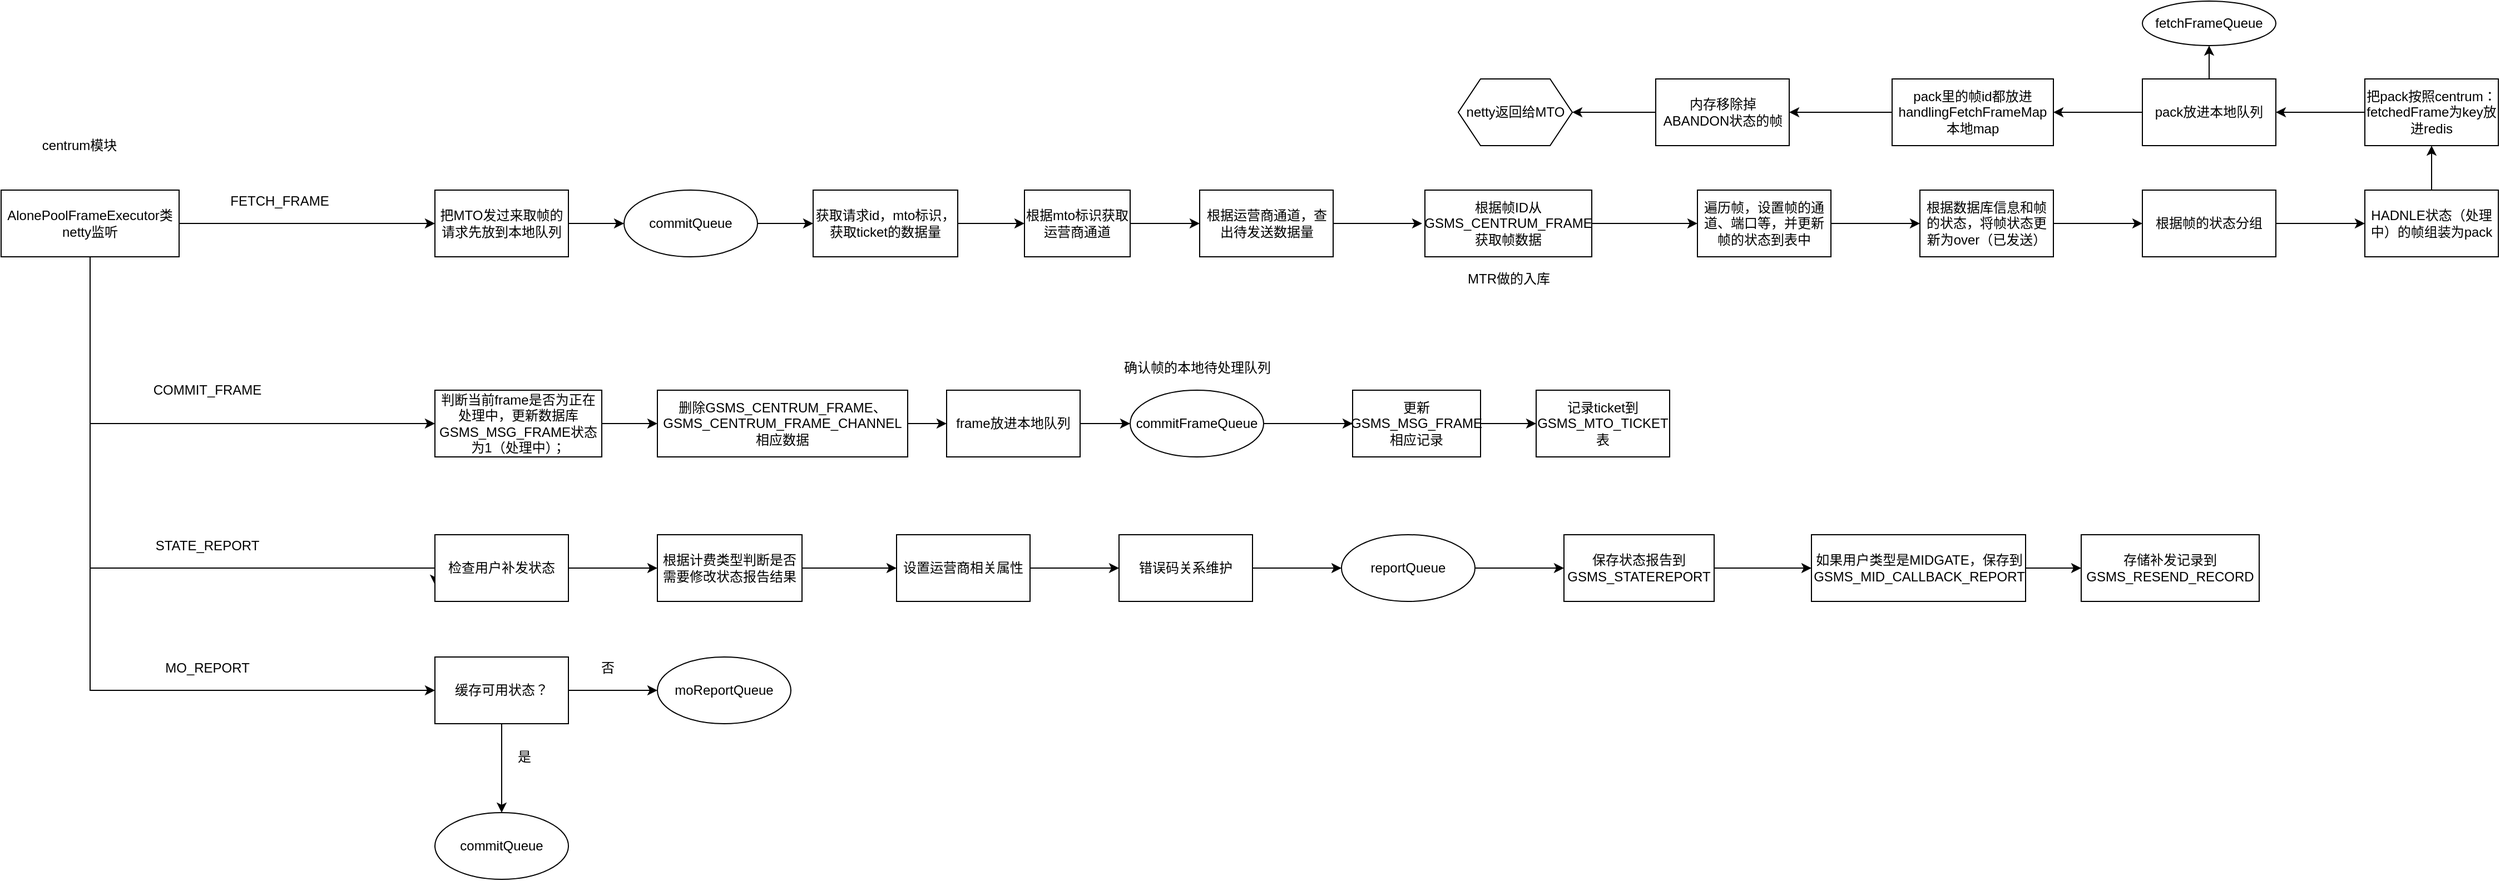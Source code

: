 <mxfile version="16.4.11" type="github">
  <diagram id="NArSTjgk6fB1Y-mOn16n" name="第 1 页">
    <mxGraphModel dx="1394" dy="616" grid="1" gridSize="10" guides="1" tooltips="1" connect="1" arrows="1" fold="1" page="1" pageScale="1" pageWidth="827" pageHeight="1169" math="0" shadow="0">
      <root>
        <mxCell id="0" />
        <mxCell id="1" parent="0" />
        <mxCell id="159618QsnPJDQl67N11D-3" value="" style="edgeStyle=orthogonalEdgeStyle;rounded=0;orthogonalLoop=1;jettySize=auto;html=1;" edge="1" parent="1" source="159618QsnPJDQl67N11D-1" target="159618QsnPJDQl67N11D-2">
          <mxGeometry relative="1" as="geometry" />
        </mxCell>
        <mxCell id="159618QsnPJDQl67N11D-41" value="" style="edgeStyle=orthogonalEdgeStyle;rounded=0;orthogonalLoop=1;jettySize=auto;html=1;" edge="1" parent="1" source="159618QsnPJDQl67N11D-1" target="159618QsnPJDQl67N11D-40">
          <mxGeometry relative="1" as="geometry">
            <Array as="points">
              <mxPoint x="120" y="470" />
            </Array>
          </mxGeometry>
        </mxCell>
        <mxCell id="159618QsnPJDQl67N11D-56" style="edgeStyle=orthogonalEdgeStyle;rounded=0;orthogonalLoop=1;jettySize=auto;html=1;entryX=0;entryY=0.75;entryDx=0;entryDy=0;" edge="1" parent="1" source="159618QsnPJDQl67N11D-1" target="159618QsnPJDQl67N11D-54">
          <mxGeometry relative="1" as="geometry">
            <Array as="points">
              <mxPoint x="120" y="600" />
              <mxPoint x="430" y="600" />
            </Array>
          </mxGeometry>
        </mxCell>
        <mxCell id="159618QsnPJDQl67N11D-76" style="edgeStyle=orthogonalEdgeStyle;rounded=0;orthogonalLoop=1;jettySize=auto;html=1;entryX=0;entryY=0.5;entryDx=0;entryDy=0;" edge="1" parent="1" source="159618QsnPJDQl67N11D-1" target="159618QsnPJDQl67N11D-67">
          <mxGeometry relative="1" as="geometry">
            <Array as="points">
              <mxPoint x="120" y="710" />
            </Array>
          </mxGeometry>
        </mxCell>
        <mxCell id="159618QsnPJDQl67N11D-1" value="AlonePoolFrameExecutor类netty监听" style="whiteSpace=wrap;html=1;" vertex="1" parent="1">
          <mxGeometry x="40" y="260" width="160" height="60" as="geometry" />
        </mxCell>
        <mxCell id="159618QsnPJDQl67N11D-6" value="" style="edgeStyle=orthogonalEdgeStyle;rounded=0;orthogonalLoop=1;jettySize=auto;html=1;" edge="1" parent="1" source="159618QsnPJDQl67N11D-2" target="159618QsnPJDQl67N11D-5">
          <mxGeometry relative="1" as="geometry" />
        </mxCell>
        <mxCell id="159618QsnPJDQl67N11D-2" value="把MTO发过来取帧的请求先放到本地队列" style="whiteSpace=wrap;html=1;" vertex="1" parent="1">
          <mxGeometry x="430" y="260" width="120" height="60" as="geometry" />
        </mxCell>
        <mxCell id="159618QsnPJDQl67N11D-4" value="FETCH_FRAME" style="text;html=1;align=center;verticalAlign=middle;resizable=0;points=[];autosize=1;strokeColor=none;fillColor=none;" vertex="1" parent="1">
          <mxGeometry x="240" y="260" width="100" height="20" as="geometry" />
        </mxCell>
        <mxCell id="159618QsnPJDQl67N11D-8" value="" style="edgeStyle=orthogonalEdgeStyle;rounded=0;orthogonalLoop=1;jettySize=auto;html=1;" edge="1" parent="1" source="159618QsnPJDQl67N11D-5" target="159618QsnPJDQl67N11D-7">
          <mxGeometry relative="1" as="geometry" />
        </mxCell>
        <mxCell id="159618QsnPJDQl67N11D-5" value="commitQueue" style="ellipse;whiteSpace=wrap;html=1;" vertex="1" parent="1">
          <mxGeometry x="600" y="260" width="120" height="60" as="geometry" />
        </mxCell>
        <mxCell id="159618QsnPJDQl67N11D-10" value="" style="edgeStyle=orthogonalEdgeStyle;rounded=0;orthogonalLoop=1;jettySize=auto;html=1;" edge="1" parent="1" source="159618QsnPJDQl67N11D-7" target="159618QsnPJDQl67N11D-9">
          <mxGeometry relative="1" as="geometry" />
        </mxCell>
        <mxCell id="159618QsnPJDQl67N11D-7" value="获取请求id，mto标识，获取ticket的数据量" style="whiteSpace=wrap;html=1;" vertex="1" parent="1">
          <mxGeometry x="770" y="260" width="130" height="60" as="geometry" />
        </mxCell>
        <mxCell id="159618QsnPJDQl67N11D-12" value="" style="edgeStyle=orthogonalEdgeStyle;rounded=0;orthogonalLoop=1;jettySize=auto;html=1;" edge="1" parent="1" source="159618QsnPJDQl67N11D-9" target="159618QsnPJDQl67N11D-11">
          <mxGeometry relative="1" as="geometry" />
        </mxCell>
        <mxCell id="159618QsnPJDQl67N11D-9" value="根据mto标识获取运营商通道" style="whiteSpace=wrap;html=1;" vertex="1" parent="1">
          <mxGeometry x="960" y="260" width="95" height="60" as="geometry" />
        </mxCell>
        <mxCell id="159618QsnPJDQl67N11D-14" value="" style="edgeStyle=orthogonalEdgeStyle;rounded=0;orthogonalLoop=1;jettySize=auto;html=1;" edge="1" parent="1" source="159618QsnPJDQl67N11D-11">
          <mxGeometry relative="1" as="geometry">
            <mxPoint x="1317.5" y="290" as="targetPoint" />
          </mxGeometry>
        </mxCell>
        <mxCell id="159618QsnPJDQl67N11D-11" value="根据运营商通道，查出待发送数据量" style="whiteSpace=wrap;html=1;" vertex="1" parent="1">
          <mxGeometry x="1117.5" y="260" width="120" height="60" as="geometry" />
        </mxCell>
        <mxCell id="159618QsnPJDQl67N11D-17" value="" style="edgeStyle=orthogonalEdgeStyle;rounded=0;orthogonalLoop=1;jettySize=auto;html=1;" edge="1" parent="1" source="159618QsnPJDQl67N11D-15" target="159618QsnPJDQl67N11D-16">
          <mxGeometry relative="1" as="geometry" />
        </mxCell>
        <mxCell id="159618QsnPJDQl67N11D-15" value="根据帧ID从GSMS_CENTRUM_FRAME获取帧数据" style="whiteSpace=wrap;html=1;" vertex="1" parent="1">
          <mxGeometry x="1320" y="260" width="150" height="60" as="geometry" />
        </mxCell>
        <mxCell id="159618QsnPJDQl67N11D-22" value="" style="edgeStyle=orthogonalEdgeStyle;rounded=0;orthogonalLoop=1;jettySize=auto;html=1;" edge="1" parent="1" source="159618QsnPJDQl67N11D-16" target="159618QsnPJDQl67N11D-21">
          <mxGeometry relative="1" as="geometry" />
        </mxCell>
        <mxCell id="159618QsnPJDQl67N11D-16" value="遍历帧，设置帧的通道、端口等，并更新帧的状态到表中" style="whiteSpace=wrap;html=1;" vertex="1" parent="1">
          <mxGeometry x="1565" y="260" width="120" height="60" as="geometry" />
        </mxCell>
        <mxCell id="159618QsnPJDQl67N11D-18" value="MTR做的入库" style="text;html=1;align=center;verticalAlign=middle;resizable=0;points=[];autosize=1;strokeColor=none;fillColor=none;" vertex="1" parent="1">
          <mxGeometry x="1350" y="330" width="90" height="20" as="geometry" />
        </mxCell>
        <mxCell id="159618QsnPJDQl67N11D-24" value="" style="edgeStyle=orthogonalEdgeStyle;rounded=0;orthogonalLoop=1;jettySize=auto;html=1;" edge="1" parent="1" source="159618QsnPJDQl67N11D-21" target="159618QsnPJDQl67N11D-23">
          <mxGeometry relative="1" as="geometry" />
        </mxCell>
        <mxCell id="159618QsnPJDQl67N11D-21" value="根据数据库信息和帧的状态，将帧状态更新为over（已发送）" style="whiteSpace=wrap;html=1;" vertex="1" parent="1">
          <mxGeometry x="1765" y="260" width="120" height="60" as="geometry" />
        </mxCell>
        <mxCell id="159618QsnPJDQl67N11D-26" value="" style="edgeStyle=orthogonalEdgeStyle;rounded=0;orthogonalLoop=1;jettySize=auto;html=1;" edge="1" parent="1" source="159618QsnPJDQl67N11D-23" target="159618QsnPJDQl67N11D-25">
          <mxGeometry relative="1" as="geometry" />
        </mxCell>
        <mxCell id="159618QsnPJDQl67N11D-23" value="根据帧的状态分组" style="whiteSpace=wrap;html=1;" vertex="1" parent="1">
          <mxGeometry x="1965" y="260" width="120" height="60" as="geometry" />
        </mxCell>
        <mxCell id="159618QsnPJDQl67N11D-28" value="" style="edgeStyle=orthogonalEdgeStyle;rounded=0;orthogonalLoop=1;jettySize=auto;html=1;" edge="1" parent="1" source="159618QsnPJDQl67N11D-25" target="159618QsnPJDQl67N11D-27">
          <mxGeometry relative="1" as="geometry" />
        </mxCell>
        <mxCell id="159618QsnPJDQl67N11D-25" value="HADNLE状态（处理中）的帧组装为pack" style="whiteSpace=wrap;html=1;" vertex="1" parent="1">
          <mxGeometry x="2165" y="260" width="120" height="60" as="geometry" />
        </mxCell>
        <mxCell id="159618QsnPJDQl67N11D-30" value="" style="edgeStyle=orthogonalEdgeStyle;rounded=0;orthogonalLoop=1;jettySize=auto;html=1;" edge="1" parent="1" source="159618QsnPJDQl67N11D-27" target="159618QsnPJDQl67N11D-29">
          <mxGeometry relative="1" as="geometry" />
        </mxCell>
        <mxCell id="159618QsnPJDQl67N11D-27" value="把pack按照centrum：fetchedFrame为key放进redis" style="whiteSpace=wrap;html=1;" vertex="1" parent="1">
          <mxGeometry x="2165" y="160" width="120" height="60" as="geometry" />
        </mxCell>
        <mxCell id="159618QsnPJDQl67N11D-32" value="" style="edgeStyle=orthogonalEdgeStyle;rounded=0;orthogonalLoop=1;jettySize=auto;html=1;" edge="1" parent="1" source="159618QsnPJDQl67N11D-29" target="159618QsnPJDQl67N11D-31">
          <mxGeometry relative="1" as="geometry" />
        </mxCell>
        <mxCell id="159618QsnPJDQl67N11D-34" value="" style="edgeStyle=orthogonalEdgeStyle;rounded=0;orthogonalLoop=1;jettySize=auto;html=1;" edge="1" parent="1" source="159618QsnPJDQl67N11D-29" target="159618QsnPJDQl67N11D-33">
          <mxGeometry relative="1" as="geometry" />
        </mxCell>
        <mxCell id="159618QsnPJDQl67N11D-29" value="pack放进本地队列" style="whiteSpace=wrap;html=1;" vertex="1" parent="1">
          <mxGeometry x="1965" y="160" width="120" height="60" as="geometry" />
        </mxCell>
        <mxCell id="159618QsnPJDQl67N11D-31" value="fetchFrameQueue" style="ellipse;whiteSpace=wrap;html=1;" vertex="1" parent="1">
          <mxGeometry x="1965" y="90" width="120" height="40" as="geometry" />
        </mxCell>
        <mxCell id="159618QsnPJDQl67N11D-36" value="" style="edgeStyle=orthogonalEdgeStyle;rounded=0;orthogonalLoop=1;jettySize=auto;html=1;" edge="1" parent="1" source="159618QsnPJDQl67N11D-33" target="159618QsnPJDQl67N11D-35">
          <mxGeometry relative="1" as="geometry" />
        </mxCell>
        <mxCell id="159618QsnPJDQl67N11D-33" value="pack里的帧id都放进handlingFetchFrameMap本地map" style="whiteSpace=wrap;html=1;" vertex="1" parent="1">
          <mxGeometry x="1740" y="160" width="145" height="60" as="geometry" />
        </mxCell>
        <mxCell id="159618QsnPJDQl67N11D-38" value="" style="edgeStyle=orthogonalEdgeStyle;rounded=0;orthogonalLoop=1;jettySize=auto;html=1;" edge="1" parent="1" source="159618QsnPJDQl67N11D-35" target="159618QsnPJDQl67N11D-37">
          <mxGeometry relative="1" as="geometry" />
        </mxCell>
        <mxCell id="159618QsnPJDQl67N11D-35" value="内存移除掉ABANDON状态的帧" style="whiteSpace=wrap;html=1;" vertex="1" parent="1">
          <mxGeometry x="1527.5" y="160" width="120" height="60" as="geometry" />
        </mxCell>
        <mxCell id="159618QsnPJDQl67N11D-37" value="netty返回给MTO" style="shape=hexagon;perimeter=hexagonPerimeter2;whiteSpace=wrap;html=1;fixedSize=1;" vertex="1" parent="1">
          <mxGeometry x="1350" y="160" width="102.5" height="60" as="geometry" />
        </mxCell>
        <mxCell id="159618QsnPJDQl67N11D-44" value="" style="edgeStyle=orthogonalEdgeStyle;rounded=0;orthogonalLoop=1;jettySize=auto;html=1;" edge="1" parent="1" source="159618QsnPJDQl67N11D-40" target="159618QsnPJDQl67N11D-43">
          <mxGeometry relative="1" as="geometry" />
        </mxCell>
        <mxCell id="159618QsnPJDQl67N11D-40" value="判断当前frame是否为正在处理中，更新数据库GSMS_MSG_FRAME状态为1（处理中）；" style="whiteSpace=wrap;html=1;" vertex="1" parent="1">
          <mxGeometry x="430" y="440" width="150" height="60" as="geometry" />
        </mxCell>
        <mxCell id="159618QsnPJDQl67N11D-42" value="COMMIT_FRAME" style="text;html=1;align=center;verticalAlign=middle;resizable=0;points=[];autosize=1;strokeColor=none;fillColor=none;" vertex="1" parent="1">
          <mxGeometry x="170" y="430" width="110" height="20" as="geometry" />
        </mxCell>
        <mxCell id="159618QsnPJDQl67N11D-46" value="" style="edgeStyle=orthogonalEdgeStyle;rounded=0;orthogonalLoop=1;jettySize=auto;html=1;" edge="1" parent="1" source="159618QsnPJDQl67N11D-43" target="159618QsnPJDQl67N11D-45">
          <mxGeometry relative="1" as="geometry" />
        </mxCell>
        <mxCell id="159618QsnPJDQl67N11D-43" value="删除GSMS_CENTRUM_FRAME、GSMS_CENTRUM_FRAME_CHANNEL相应数据" style="whiteSpace=wrap;html=1;" vertex="1" parent="1">
          <mxGeometry x="630" y="440" width="225" height="60" as="geometry" />
        </mxCell>
        <mxCell id="159618QsnPJDQl67N11D-48" value="" style="edgeStyle=orthogonalEdgeStyle;rounded=0;orthogonalLoop=1;jettySize=auto;html=1;" edge="1" parent="1" source="159618QsnPJDQl67N11D-45" target="159618QsnPJDQl67N11D-47">
          <mxGeometry relative="1" as="geometry" />
        </mxCell>
        <mxCell id="159618QsnPJDQl67N11D-45" value="frame放进本地队列" style="whiteSpace=wrap;html=1;" vertex="1" parent="1">
          <mxGeometry x="890" y="440" width="120" height="60" as="geometry" />
        </mxCell>
        <mxCell id="159618QsnPJDQl67N11D-51" value="" style="edgeStyle=orthogonalEdgeStyle;rounded=0;orthogonalLoop=1;jettySize=auto;html=1;" edge="1" parent="1" source="159618QsnPJDQl67N11D-47" target="159618QsnPJDQl67N11D-50">
          <mxGeometry relative="1" as="geometry" />
        </mxCell>
        <mxCell id="159618QsnPJDQl67N11D-47" value="commitFrameQueue" style="ellipse;whiteSpace=wrap;html=1;" vertex="1" parent="1">
          <mxGeometry x="1055" y="440" width="120" height="60" as="geometry" />
        </mxCell>
        <mxCell id="159618QsnPJDQl67N11D-49" value="确认帧的本地待处理队列" style="text;html=1;align=center;verticalAlign=middle;resizable=0;points=[];autosize=1;strokeColor=none;fillColor=none;" vertex="1" parent="1">
          <mxGeometry x="1040" y="410" width="150" height="20" as="geometry" />
        </mxCell>
        <mxCell id="159618QsnPJDQl67N11D-53" value="" style="edgeStyle=orthogonalEdgeStyle;rounded=0;orthogonalLoop=1;jettySize=auto;html=1;" edge="1" parent="1" source="159618QsnPJDQl67N11D-50" target="159618QsnPJDQl67N11D-52">
          <mxGeometry relative="1" as="geometry" />
        </mxCell>
        <mxCell id="159618QsnPJDQl67N11D-50" value="更新GSMS_MSG_FRAME相应记录" style="whiteSpace=wrap;html=1;" vertex="1" parent="1">
          <mxGeometry x="1255" y="440" width="115" height="60" as="geometry" />
        </mxCell>
        <mxCell id="159618QsnPJDQl67N11D-52" value="记录ticket到GSMS_MTO_TICKET表" style="whiteSpace=wrap;html=1;" vertex="1" parent="1">
          <mxGeometry x="1420" y="440" width="120" height="60" as="geometry" />
        </mxCell>
        <mxCell id="159618QsnPJDQl67N11D-58" value="" style="edgeStyle=orthogonalEdgeStyle;rounded=0;orthogonalLoop=1;jettySize=auto;html=1;" edge="1" parent="1" source="159618QsnPJDQl67N11D-54" target="159618QsnPJDQl67N11D-57">
          <mxGeometry relative="1" as="geometry" />
        </mxCell>
        <mxCell id="159618QsnPJDQl67N11D-54" value="检查用户补发状态" style="whiteSpace=wrap;html=1;" vertex="1" parent="1">
          <mxGeometry x="430" y="570" width="120" height="60" as="geometry" />
        </mxCell>
        <mxCell id="159618QsnPJDQl67N11D-60" value="" style="edgeStyle=orthogonalEdgeStyle;rounded=0;orthogonalLoop=1;jettySize=auto;html=1;" edge="1" parent="1" source="159618QsnPJDQl67N11D-57" target="159618QsnPJDQl67N11D-59">
          <mxGeometry relative="1" as="geometry" />
        </mxCell>
        <mxCell id="159618QsnPJDQl67N11D-57" value="根据计费类型判断是否需要修改状态报告结果" style="whiteSpace=wrap;html=1;" vertex="1" parent="1">
          <mxGeometry x="630" y="570" width="130" height="60" as="geometry" />
        </mxCell>
        <mxCell id="159618QsnPJDQl67N11D-62" value="" style="edgeStyle=orthogonalEdgeStyle;rounded=0;orthogonalLoop=1;jettySize=auto;html=1;" edge="1" parent="1" source="159618QsnPJDQl67N11D-59" target="159618QsnPJDQl67N11D-61">
          <mxGeometry relative="1" as="geometry" />
        </mxCell>
        <mxCell id="159618QsnPJDQl67N11D-59" value="设置运营商相关属性" style="whiteSpace=wrap;html=1;" vertex="1" parent="1">
          <mxGeometry x="845" y="570" width="120" height="60" as="geometry" />
        </mxCell>
        <mxCell id="159618QsnPJDQl67N11D-64" value="" style="edgeStyle=orthogonalEdgeStyle;rounded=0;orthogonalLoop=1;jettySize=auto;html=1;" edge="1" parent="1" source="159618QsnPJDQl67N11D-61" target="159618QsnPJDQl67N11D-63">
          <mxGeometry relative="1" as="geometry" />
        </mxCell>
        <mxCell id="159618QsnPJDQl67N11D-61" value="错误码关系维护" style="whiteSpace=wrap;html=1;" vertex="1" parent="1">
          <mxGeometry x="1045" y="570" width="120" height="60" as="geometry" />
        </mxCell>
        <mxCell id="159618QsnPJDQl67N11D-79" value="" style="edgeStyle=orthogonalEdgeStyle;rounded=0;orthogonalLoop=1;jettySize=auto;html=1;" edge="1" parent="1" source="159618QsnPJDQl67N11D-63" target="159618QsnPJDQl67N11D-78">
          <mxGeometry relative="1" as="geometry" />
        </mxCell>
        <mxCell id="159618QsnPJDQl67N11D-63" value="reportQueue" style="ellipse;whiteSpace=wrap;html=1;" vertex="1" parent="1">
          <mxGeometry x="1245" y="570" width="120" height="60" as="geometry" />
        </mxCell>
        <mxCell id="159618QsnPJDQl67N11D-66" value="STATE_REPORT" style="text;html=1;align=center;verticalAlign=middle;resizable=0;points=[];autosize=1;strokeColor=none;fillColor=none;" vertex="1" parent="1">
          <mxGeometry x="170" y="570" width="110" height="20" as="geometry" />
        </mxCell>
        <mxCell id="159618QsnPJDQl67N11D-71" value="" style="edgeStyle=orthogonalEdgeStyle;rounded=0;orthogonalLoop=1;jettySize=auto;html=1;" edge="1" parent="1" source="159618QsnPJDQl67N11D-67" target="159618QsnPJDQl67N11D-70">
          <mxGeometry relative="1" as="geometry" />
        </mxCell>
        <mxCell id="159618QsnPJDQl67N11D-73" value="" style="edgeStyle=orthogonalEdgeStyle;rounded=0;orthogonalLoop=1;jettySize=auto;html=1;" edge="1" parent="1" source="159618QsnPJDQl67N11D-67" target="159618QsnPJDQl67N11D-72">
          <mxGeometry relative="1" as="geometry" />
        </mxCell>
        <mxCell id="159618QsnPJDQl67N11D-67" value="缓存可用状态？" style="whiteSpace=wrap;html=1;" vertex="1" parent="1">
          <mxGeometry x="430" y="680" width="120" height="60" as="geometry" />
        </mxCell>
        <mxCell id="159618QsnPJDQl67N11D-70" value="moReportQueue" style="ellipse;whiteSpace=wrap;html=1;" vertex="1" parent="1">
          <mxGeometry x="630" y="680" width="120" height="60" as="geometry" />
        </mxCell>
        <mxCell id="159618QsnPJDQl67N11D-72" value="commitQueue" style="ellipse;whiteSpace=wrap;html=1;" vertex="1" parent="1">
          <mxGeometry x="430" y="820" width="120" height="60" as="geometry" />
        </mxCell>
        <mxCell id="159618QsnPJDQl67N11D-74" value="是" style="text;html=1;align=center;verticalAlign=middle;resizable=0;points=[];autosize=1;strokeColor=none;fillColor=none;" vertex="1" parent="1">
          <mxGeometry x="495" y="760" width="30" height="20" as="geometry" />
        </mxCell>
        <mxCell id="159618QsnPJDQl67N11D-75" value="否" style="text;html=1;align=center;verticalAlign=middle;resizable=0;points=[];autosize=1;strokeColor=none;fillColor=none;" vertex="1" parent="1">
          <mxGeometry x="570" y="680" width="30" height="20" as="geometry" />
        </mxCell>
        <mxCell id="159618QsnPJDQl67N11D-77" value="MO_REPORT" style="text;html=1;align=center;verticalAlign=middle;resizable=0;points=[];autosize=1;strokeColor=none;fillColor=none;" vertex="1" parent="1">
          <mxGeometry x="180" y="680" width="90" height="20" as="geometry" />
        </mxCell>
        <mxCell id="159618QsnPJDQl67N11D-81" value="" style="edgeStyle=orthogonalEdgeStyle;rounded=0;orthogonalLoop=1;jettySize=auto;html=1;" edge="1" parent="1" source="159618QsnPJDQl67N11D-78" target="159618QsnPJDQl67N11D-80">
          <mxGeometry relative="1" as="geometry" />
        </mxCell>
        <mxCell id="159618QsnPJDQl67N11D-78" value="保存状态报告到GSMS_STATEREPORT" style="whiteSpace=wrap;html=1;" vertex="1" parent="1">
          <mxGeometry x="1445" y="570" width="135" height="60" as="geometry" />
        </mxCell>
        <mxCell id="159618QsnPJDQl67N11D-83" value="" style="edgeStyle=orthogonalEdgeStyle;rounded=0;orthogonalLoop=1;jettySize=auto;html=1;" edge="1" parent="1" source="159618QsnPJDQl67N11D-80" target="159618QsnPJDQl67N11D-82">
          <mxGeometry relative="1" as="geometry" />
        </mxCell>
        <mxCell id="159618QsnPJDQl67N11D-80" value="如果用户类型是MIDGATE，保存到GSMS_MID_CALLBACK_REPORT" style="whiteSpace=wrap;html=1;" vertex="1" parent="1">
          <mxGeometry x="1667.5" y="570" width="192.5" height="60" as="geometry" />
        </mxCell>
        <mxCell id="159618QsnPJDQl67N11D-82" value="存储补发记录到GSMS_RESEND_RECORD" style="whiteSpace=wrap;html=1;" vertex="1" parent="1">
          <mxGeometry x="1910" y="570" width="160" height="60" as="geometry" />
        </mxCell>
        <mxCell id="159618QsnPJDQl67N11D-84" value="centrum模块" style="text;html=1;align=center;verticalAlign=middle;resizable=0;points=[];autosize=1;strokeColor=none;fillColor=none;" vertex="1" parent="1">
          <mxGeometry x="70" y="210" width="80" height="20" as="geometry" />
        </mxCell>
      </root>
    </mxGraphModel>
  </diagram>
</mxfile>

